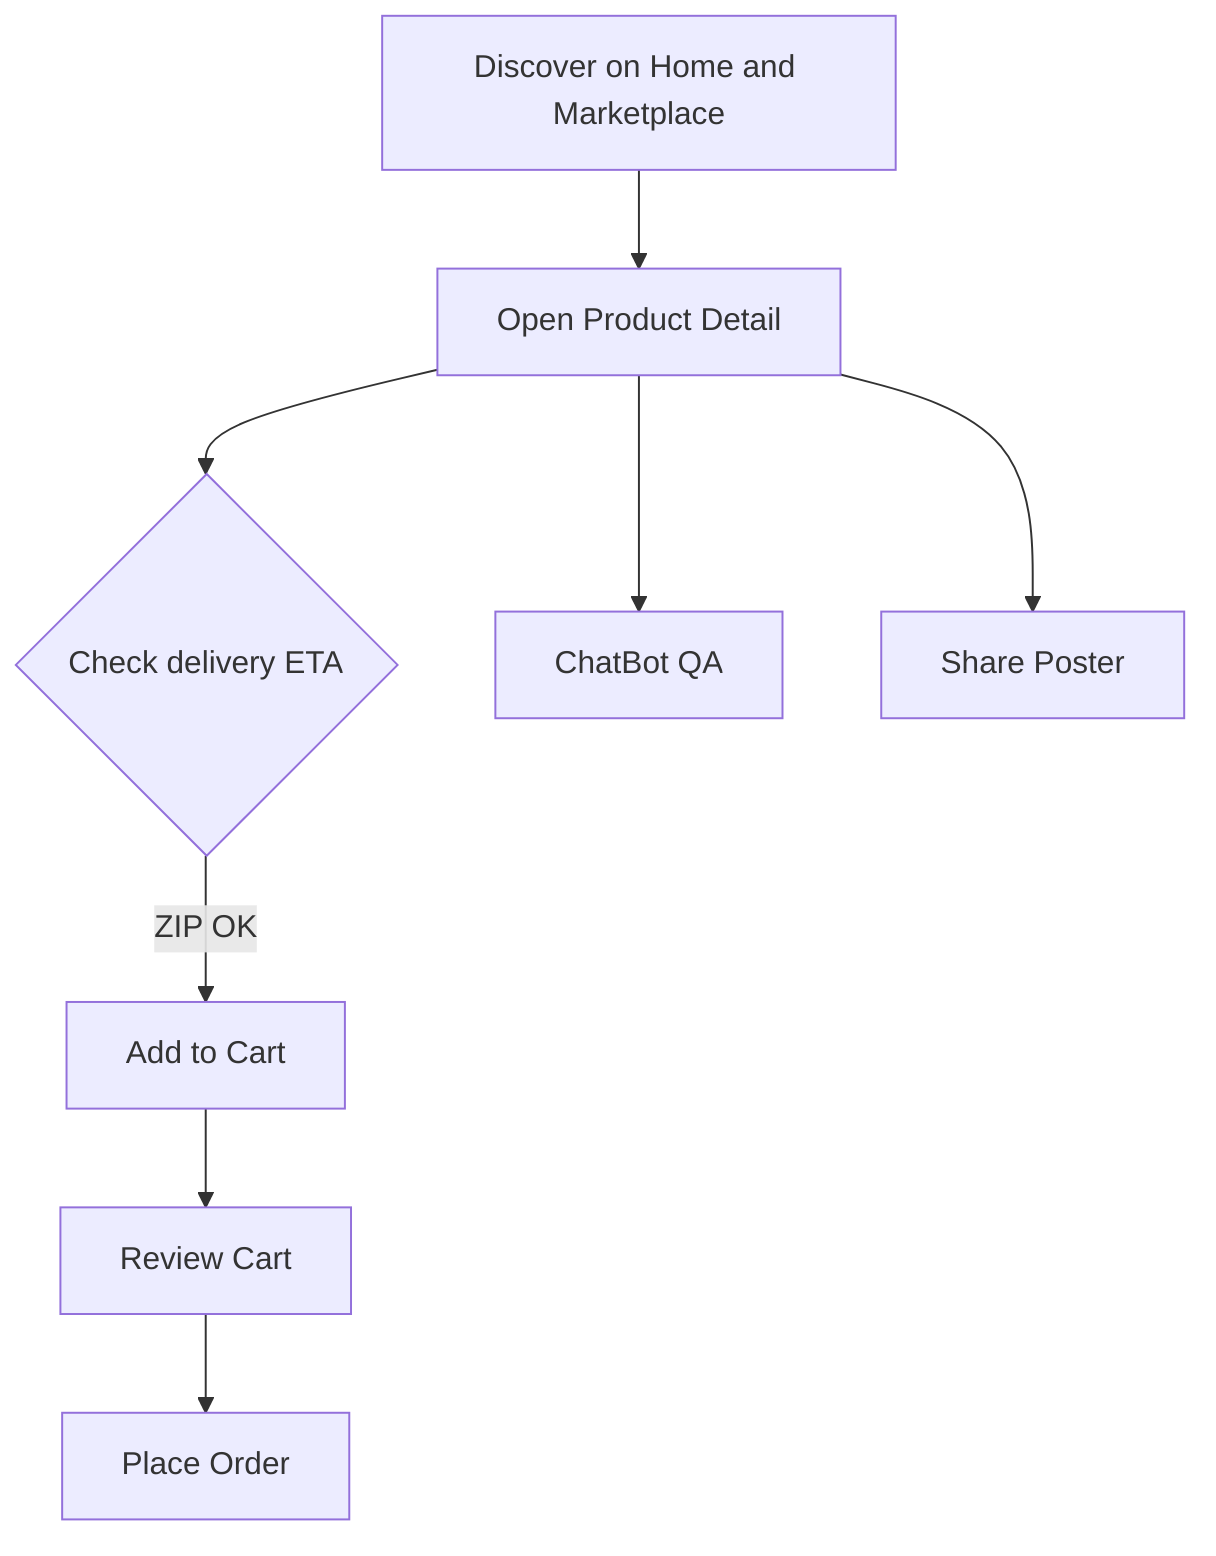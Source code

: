 flowchart TD
    A[Discover on Home and Marketplace] --> B[Open Product Detail]
    B --> C{Check delivery ETA}
    C -- ZIP OK --> D[Add to Cart]
    D --> E[Review Cart]
    E --> F[Place Order]
    B --> G[ChatBot QA]
    B --> H[Share Poster]